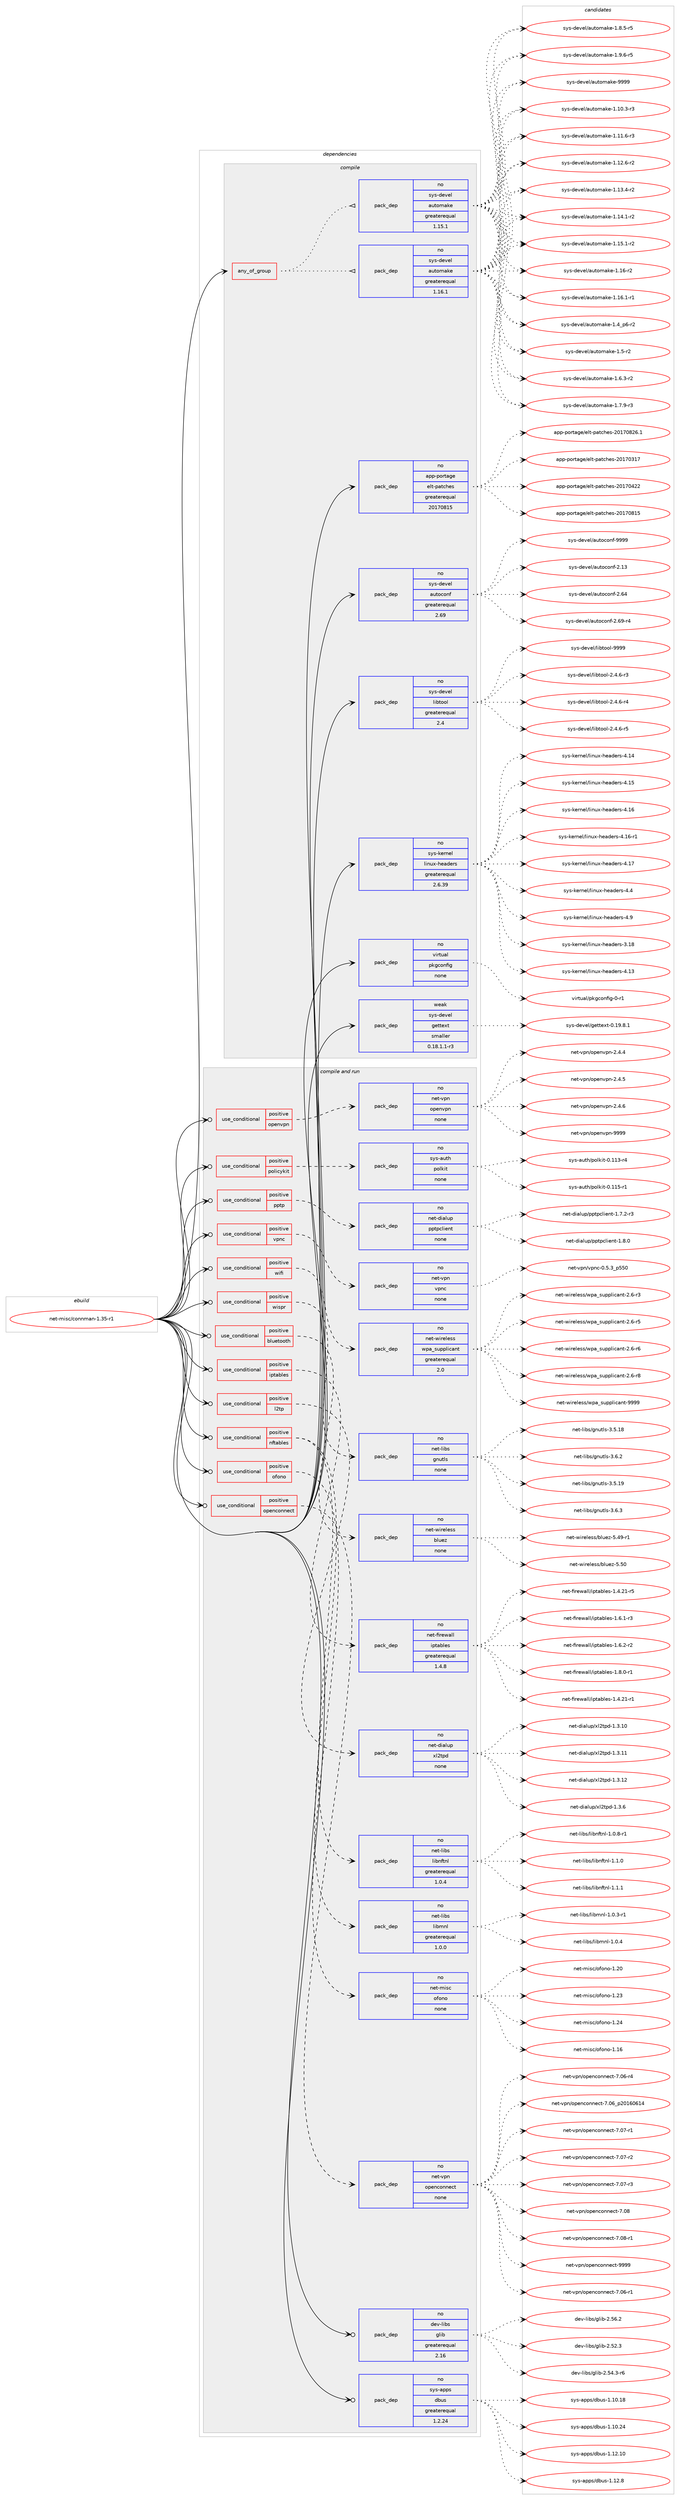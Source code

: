 digraph prolog {

# *************
# Graph options
# *************

newrank=true;
concentrate=true;
compound=true;
graph [rankdir=LR,fontname=Helvetica,fontsize=10,ranksep=1.5];#, ranksep=2.5, nodesep=0.2];
edge  [arrowhead=vee];
node  [fontname=Helvetica,fontsize=10];

# **********
# The ebuild
# **********

subgraph cluster_leftcol {
color=gray;
rank=same;
label=<<i>ebuild</i>>;
id [label="net-misc/connman-1.35-r1", color=red, width=4, href="../net-misc/connman-1.35-r1.svg"];
}

# ****************
# The dependencies
# ****************

subgraph cluster_midcol {
color=gray;
label=<<i>dependencies</i>>;
subgraph cluster_compile {
fillcolor="#eeeeee";
style=filled;
label=<<i>compile</i>>;
subgraph any219 {
dependency14164 [label=<<TABLE BORDER="0" CELLBORDER="1" CELLSPACING="0" CELLPADDING="4"><TR><TD CELLPADDING="10">any_of_group</TD></TR></TABLE>>, shape=none, color=red];subgraph pack9608 {
dependency14165 [label=<<TABLE BORDER="0" CELLBORDER="1" CELLSPACING="0" CELLPADDING="4" WIDTH="220"><TR><TD ROWSPAN="6" CELLPADDING="30">pack_dep</TD></TR><TR><TD WIDTH="110">no</TD></TR><TR><TD>sys-devel</TD></TR><TR><TD>automake</TD></TR><TR><TD>greaterequal</TD></TR><TR><TD>1.16.1</TD></TR></TABLE>>, shape=none, color=blue];
}
dependency14164:e -> dependency14165:w [weight=20,style="dotted",arrowhead="oinv"];
subgraph pack9609 {
dependency14166 [label=<<TABLE BORDER="0" CELLBORDER="1" CELLSPACING="0" CELLPADDING="4" WIDTH="220"><TR><TD ROWSPAN="6" CELLPADDING="30">pack_dep</TD></TR><TR><TD WIDTH="110">no</TD></TR><TR><TD>sys-devel</TD></TR><TR><TD>automake</TD></TR><TR><TD>greaterequal</TD></TR><TR><TD>1.15.1</TD></TR></TABLE>>, shape=none, color=blue];
}
dependency14164:e -> dependency14166:w [weight=20,style="dotted",arrowhead="oinv"];
}
id:e -> dependency14164:w [weight=20,style="solid",arrowhead="vee"];
subgraph pack9610 {
dependency14167 [label=<<TABLE BORDER="0" CELLBORDER="1" CELLSPACING="0" CELLPADDING="4" WIDTH="220"><TR><TD ROWSPAN="6" CELLPADDING="30">pack_dep</TD></TR><TR><TD WIDTH="110">no</TD></TR><TR><TD>app-portage</TD></TR><TR><TD>elt-patches</TD></TR><TR><TD>greaterequal</TD></TR><TR><TD>20170815</TD></TR></TABLE>>, shape=none, color=blue];
}
id:e -> dependency14167:w [weight=20,style="solid",arrowhead="vee"];
subgraph pack9611 {
dependency14168 [label=<<TABLE BORDER="0" CELLBORDER="1" CELLSPACING="0" CELLPADDING="4" WIDTH="220"><TR><TD ROWSPAN="6" CELLPADDING="30">pack_dep</TD></TR><TR><TD WIDTH="110">no</TD></TR><TR><TD>sys-devel</TD></TR><TR><TD>autoconf</TD></TR><TR><TD>greaterequal</TD></TR><TR><TD>2.69</TD></TR></TABLE>>, shape=none, color=blue];
}
id:e -> dependency14168:w [weight=20,style="solid",arrowhead="vee"];
subgraph pack9612 {
dependency14169 [label=<<TABLE BORDER="0" CELLBORDER="1" CELLSPACING="0" CELLPADDING="4" WIDTH="220"><TR><TD ROWSPAN="6" CELLPADDING="30">pack_dep</TD></TR><TR><TD WIDTH="110">no</TD></TR><TR><TD>sys-devel</TD></TR><TR><TD>libtool</TD></TR><TR><TD>greaterequal</TD></TR><TR><TD>2.4</TD></TR></TABLE>>, shape=none, color=blue];
}
id:e -> dependency14169:w [weight=20,style="solid",arrowhead="vee"];
subgraph pack9613 {
dependency14170 [label=<<TABLE BORDER="0" CELLBORDER="1" CELLSPACING="0" CELLPADDING="4" WIDTH="220"><TR><TD ROWSPAN="6" CELLPADDING="30">pack_dep</TD></TR><TR><TD WIDTH="110">no</TD></TR><TR><TD>sys-kernel</TD></TR><TR><TD>linux-headers</TD></TR><TR><TD>greaterequal</TD></TR><TR><TD>2.6.39</TD></TR></TABLE>>, shape=none, color=blue];
}
id:e -> dependency14170:w [weight=20,style="solid",arrowhead="vee"];
subgraph pack9614 {
dependency14171 [label=<<TABLE BORDER="0" CELLBORDER="1" CELLSPACING="0" CELLPADDING="4" WIDTH="220"><TR><TD ROWSPAN="6" CELLPADDING="30">pack_dep</TD></TR><TR><TD WIDTH="110">no</TD></TR><TR><TD>virtual</TD></TR><TR><TD>pkgconfig</TD></TR><TR><TD>none</TD></TR><TR><TD></TD></TR></TABLE>>, shape=none, color=blue];
}
id:e -> dependency14171:w [weight=20,style="solid",arrowhead="vee"];
subgraph pack9615 {
dependency14172 [label=<<TABLE BORDER="0" CELLBORDER="1" CELLSPACING="0" CELLPADDING="4" WIDTH="220"><TR><TD ROWSPAN="6" CELLPADDING="30">pack_dep</TD></TR><TR><TD WIDTH="110">weak</TD></TR><TR><TD>sys-devel</TD></TR><TR><TD>gettext</TD></TR><TR><TD>smaller</TD></TR><TR><TD>0.18.1.1-r3</TD></TR></TABLE>>, shape=none, color=blue];
}
id:e -> dependency14172:w [weight=20,style="solid",arrowhead="vee"];
}
subgraph cluster_compileandrun {
fillcolor="#eeeeee";
style=filled;
label=<<i>compile and run</i>>;
subgraph cond4324 {
dependency14173 [label=<<TABLE BORDER="0" CELLBORDER="1" CELLSPACING="0" CELLPADDING="4"><TR><TD ROWSPAN="3" CELLPADDING="10">use_conditional</TD></TR><TR><TD>positive</TD></TR><TR><TD>bluetooth</TD></TR></TABLE>>, shape=none, color=red];
subgraph pack9616 {
dependency14174 [label=<<TABLE BORDER="0" CELLBORDER="1" CELLSPACING="0" CELLPADDING="4" WIDTH="220"><TR><TD ROWSPAN="6" CELLPADDING="30">pack_dep</TD></TR><TR><TD WIDTH="110">no</TD></TR><TR><TD>net-wireless</TD></TR><TR><TD>bluez</TD></TR><TR><TD>none</TD></TR><TR><TD></TD></TR></TABLE>>, shape=none, color=blue];
}
dependency14173:e -> dependency14174:w [weight=20,style="dashed",arrowhead="vee"];
}
id:e -> dependency14173:w [weight=20,style="solid",arrowhead="odotvee"];
subgraph cond4325 {
dependency14175 [label=<<TABLE BORDER="0" CELLBORDER="1" CELLSPACING="0" CELLPADDING="4"><TR><TD ROWSPAN="3" CELLPADDING="10">use_conditional</TD></TR><TR><TD>positive</TD></TR><TR><TD>iptables</TD></TR></TABLE>>, shape=none, color=red];
subgraph pack9617 {
dependency14176 [label=<<TABLE BORDER="0" CELLBORDER="1" CELLSPACING="0" CELLPADDING="4" WIDTH="220"><TR><TD ROWSPAN="6" CELLPADDING="30">pack_dep</TD></TR><TR><TD WIDTH="110">no</TD></TR><TR><TD>net-firewall</TD></TR><TR><TD>iptables</TD></TR><TR><TD>greaterequal</TD></TR><TR><TD>1.4.8</TD></TR></TABLE>>, shape=none, color=blue];
}
dependency14175:e -> dependency14176:w [weight=20,style="dashed",arrowhead="vee"];
}
id:e -> dependency14175:w [weight=20,style="solid",arrowhead="odotvee"];
subgraph cond4326 {
dependency14177 [label=<<TABLE BORDER="0" CELLBORDER="1" CELLSPACING="0" CELLPADDING="4"><TR><TD ROWSPAN="3" CELLPADDING="10">use_conditional</TD></TR><TR><TD>positive</TD></TR><TR><TD>l2tp</TD></TR></TABLE>>, shape=none, color=red];
subgraph pack9618 {
dependency14178 [label=<<TABLE BORDER="0" CELLBORDER="1" CELLSPACING="0" CELLPADDING="4" WIDTH="220"><TR><TD ROWSPAN="6" CELLPADDING="30">pack_dep</TD></TR><TR><TD WIDTH="110">no</TD></TR><TR><TD>net-dialup</TD></TR><TR><TD>xl2tpd</TD></TR><TR><TD>none</TD></TR><TR><TD></TD></TR></TABLE>>, shape=none, color=blue];
}
dependency14177:e -> dependency14178:w [weight=20,style="dashed",arrowhead="vee"];
}
id:e -> dependency14177:w [weight=20,style="solid",arrowhead="odotvee"];
subgraph cond4327 {
dependency14179 [label=<<TABLE BORDER="0" CELLBORDER="1" CELLSPACING="0" CELLPADDING="4"><TR><TD ROWSPAN="3" CELLPADDING="10">use_conditional</TD></TR><TR><TD>positive</TD></TR><TR><TD>nftables</TD></TR></TABLE>>, shape=none, color=red];
subgraph pack9619 {
dependency14180 [label=<<TABLE BORDER="0" CELLBORDER="1" CELLSPACING="0" CELLPADDING="4" WIDTH="220"><TR><TD ROWSPAN="6" CELLPADDING="30">pack_dep</TD></TR><TR><TD WIDTH="110">no</TD></TR><TR><TD>net-libs</TD></TR><TR><TD>libnftnl</TD></TR><TR><TD>greaterequal</TD></TR><TR><TD>1.0.4</TD></TR></TABLE>>, shape=none, color=blue];
}
dependency14179:e -> dependency14180:w [weight=20,style="dashed",arrowhead="vee"];
subgraph pack9620 {
dependency14181 [label=<<TABLE BORDER="0" CELLBORDER="1" CELLSPACING="0" CELLPADDING="4" WIDTH="220"><TR><TD ROWSPAN="6" CELLPADDING="30">pack_dep</TD></TR><TR><TD WIDTH="110">no</TD></TR><TR><TD>net-libs</TD></TR><TR><TD>libmnl</TD></TR><TR><TD>greaterequal</TD></TR><TR><TD>1.0.0</TD></TR></TABLE>>, shape=none, color=blue];
}
dependency14179:e -> dependency14181:w [weight=20,style="dashed",arrowhead="vee"];
}
id:e -> dependency14179:w [weight=20,style="solid",arrowhead="odotvee"];
subgraph cond4328 {
dependency14182 [label=<<TABLE BORDER="0" CELLBORDER="1" CELLSPACING="0" CELLPADDING="4"><TR><TD ROWSPAN="3" CELLPADDING="10">use_conditional</TD></TR><TR><TD>positive</TD></TR><TR><TD>ofono</TD></TR></TABLE>>, shape=none, color=red];
subgraph pack9621 {
dependency14183 [label=<<TABLE BORDER="0" CELLBORDER="1" CELLSPACING="0" CELLPADDING="4" WIDTH="220"><TR><TD ROWSPAN="6" CELLPADDING="30">pack_dep</TD></TR><TR><TD WIDTH="110">no</TD></TR><TR><TD>net-misc</TD></TR><TR><TD>ofono</TD></TR><TR><TD>none</TD></TR><TR><TD></TD></TR></TABLE>>, shape=none, color=blue];
}
dependency14182:e -> dependency14183:w [weight=20,style="dashed",arrowhead="vee"];
}
id:e -> dependency14182:w [weight=20,style="solid",arrowhead="odotvee"];
subgraph cond4329 {
dependency14184 [label=<<TABLE BORDER="0" CELLBORDER="1" CELLSPACING="0" CELLPADDING="4"><TR><TD ROWSPAN="3" CELLPADDING="10">use_conditional</TD></TR><TR><TD>positive</TD></TR><TR><TD>openconnect</TD></TR></TABLE>>, shape=none, color=red];
subgraph pack9622 {
dependency14185 [label=<<TABLE BORDER="0" CELLBORDER="1" CELLSPACING="0" CELLPADDING="4" WIDTH="220"><TR><TD ROWSPAN="6" CELLPADDING="30">pack_dep</TD></TR><TR><TD WIDTH="110">no</TD></TR><TR><TD>net-vpn</TD></TR><TR><TD>openconnect</TD></TR><TR><TD>none</TD></TR><TR><TD></TD></TR></TABLE>>, shape=none, color=blue];
}
dependency14184:e -> dependency14185:w [weight=20,style="dashed",arrowhead="vee"];
}
id:e -> dependency14184:w [weight=20,style="solid",arrowhead="odotvee"];
subgraph cond4330 {
dependency14186 [label=<<TABLE BORDER="0" CELLBORDER="1" CELLSPACING="0" CELLPADDING="4"><TR><TD ROWSPAN="3" CELLPADDING="10">use_conditional</TD></TR><TR><TD>positive</TD></TR><TR><TD>openvpn</TD></TR></TABLE>>, shape=none, color=red];
subgraph pack9623 {
dependency14187 [label=<<TABLE BORDER="0" CELLBORDER="1" CELLSPACING="0" CELLPADDING="4" WIDTH="220"><TR><TD ROWSPAN="6" CELLPADDING="30">pack_dep</TD></TR><TR><TD WIDTH="110">no</TD></TR><TR><TD>net-vpn</TD></TR><TR><TD>openvpn</TD></TR><TR><TD>none</TD></TR><TR><TD></TD></TR></TABLE>>, shape=none, color=blue];
}
dependency14186:e -> dependency14187:w [weight=20,style="dashed",arrowhead="vee"];
}
id:e -> dependency14186:w [weight=20,style="solid",arrowhead="odotvee"];
subgraph cond4331 {
dependency14188 [label=<<TABLE BORDER="0" CELLBORDER="1" CELLSPACING="0" CELLPADDING="4"><TR><TD ROWSPAN="3" CELLPADDING="10">use_conditional</TD></TR><TR><TD>positive</TD></TR><TR><TD>policykit</TD></TR></TABLE>>, shape=none, color=red];
subgraph pack9624 {
dependency14189 [label=<<TABLE BORDER="0" CELLBORDER="1" CELLSPACING="0" CELLPADDING="4" WIDTH="220"><TR><TD ROWSPAN="6" CELLPADDING="30">pack_dep</TD></TR><TR><TD WIDTH="110">no</TD></TR><TR><TD>sys-auth</TD></TR><TR><TD>polkit</TD></TR><TR><TD>none</TD></TR><TR><TD></TD></TR></TABLE>>, shape=none, color=blue];
}
dependency14188:e -> dependency14189:w [weight=20,style="dashed",arrowhead="vee"];
}
id:e -> dependency14188:w [weight=20,style="solid",arrowhead="odotvee"];
subgraph cond4332 {
dependency14190 [label=<<TABLE BORDER="0" CELLBORDER="1" CELLSPACING="0" CELLPADDING="4"><TR><TD ROWSPAN="3" CELLPADDING="10">use_conditional</TD></TR><TR><TD>positive</TD></TR><TR><TD>pptp</TD></TR></TABLE>>, shape=none, color=red];
subgraph pack9625 {
dependency14191 [label=<<TABLE BORDER="0" CELLBORDER="1" CELLSPACING="0" CELLPADDING="4" WIDTH="220"><TR><TD ROWSPAN="6" CELLPADDING="30">pack_dep</TD></TR><TR><TD WIDTH="110">no</TD></TR><TR><TD>net-dialup</TD></TR><TR><TD>pptpclient</TD></TR><TR><TD>none</TD></TR><TR><TD></TD></TR></TABLE>>, shape=none, color=blue];
}
dependency14190:e -> dependency14191:w [weight=20,style="dashed",arrowhead="vee"];
}
id:e -> dependency14190:w [weight=20,style="solid",arrowhead="odotvee"];
subgraph cond4333 {
dependency14192 [label=<<TABLE BORDER="0" CELLBORDER="1" CELLSPACING="0" CELLPADDING="4"><TR><TD ROWSPAN="3" CELLPADDING="10">use_conditional</TD></TR><TR><TD>positive</TD></TR><TR><TD>vpnc</TD></TR></TABLE>>, shape=none, color=red];
subgraph pack9626 {
dependency14193 [label=<<TABLE BORDER="0" CELLBORDER="1" CELLSPACING="0" CELLPADDING="4" WIDTH="220"><TR><TD ROWSPAN="6" CELLPADDING="30">pack_dep</TD></TR><TR><TD WIDTH="110">no</TD></TR><TR><TD>net-vpn</TD></TR><TR><TD>vpnc</TD></TR><TR><TD>none</TD></TR><TR><TD></TD></TR></TABLE>>, shape=none, color=blue];
}
dependency14192:e -> dependency14193:w [weight=20,style="dashed",arrowhead="vee"];
}
id:e -> dependency14192:w [weight=20,style="solid",arrowhead="odotvee"];
subgraph cond4334 {
dependency14194 [label=<<TABLE BORDER="0" CELLBORDER="1" CELLSPACING="0" CELLPADDING="4"><TR><TD ROWSPAN="3" CELLPADDING="10">use_conditional</TD></TR><TR><TD>positive</TD></TR><TR><TD>wifi</TD></TR></TABLE>>, shape=none, color=red];
subgraph pack9627 {
dependency14195 [label=<<TABLE BORDER="0" CELLBORDER="1" CELLSPACING="0" CELLPADDING="4" WIDTH="220"><TR><TD ROWSPAN="6" CELLPADDING="30">pack_dep</TD></TR><TR><TD WIDTH="110">no</TD></TR><TR><TD>net-wireless</TD></TR><TR><TD>wpa_supplicant</TD></TR><TR><TD>greaterequal</TD></TR><TR><TD>2.0</TD></TR></TABLE>>, shape=none, color=blue];
}
dependency14194:e -> dependency14195:w [weight=20,style="dashed",arrowhead="vee"];
}
id:e -> dependency14194:w [weight=20,style="solid",arrowhead="odotvee"];
subgraph cond4335 {
dependency14196 [label=<<TABLE BORDER="0" CELLBORDER="1" CELLSPACING="0" CELLPADDING="4"><TR><TD ROWSPAN="3" CELLPADDING="10">use_conditional</TD></TR><TR><TD>positive</TD></TR><TR><TD>wispr</TD></TR></TABLE>>, shape=none, color=red];
subgraph pack9628 {
dependency14197 [label=<<TABLE BORDER="0" CELLBORDER="1" CELLSPACING="0" CELLPADDING="4" WIDTH="220"><TR><TD ROWSPAN="6" CELLPADDING="30">pack_dep</TD></TR><TR><TD WIDTH="110">no</TD></TR><TR><TD>net-libs</TD></TR><TR><TD>gnutls</TD></TR><TR><TD>none</TD></TR><TR><TD></TD></TR></TABLE>>, shape=none, color=blue];
}
dependency14196:e -> dependency14197:w [weight=20,style="dashed",arrowhead="vee"];
}
id:e -> dependency14196:w [weight=20,style="solid",arrowhead="odotvee"];
subgraph pack9629 {
dependency14198 [label=<<TABLE BORDER="0" CELLBORDER="1" CELLSPACING="0" CELLPADDING="4" WIDTH="220"><TR><TD ROWSPAN="6" CELLPADDING="30">pack_dep</TD></TR><TR><TD WIDTH="110">no</TD></TR><TR><TD>dev-libs</TD></TR><TR><TD>glib</TD></TR><TR><TD>greaterequal</TD></TR><TR><TD>2.16</TD></TR></TABLE>>, shape=none, color=blue];
}
id:e -> dependency14198:w [weight=20,style="solid",arrowhead="odotvee"];
subgraph pack9630 {
dependency14199 [label=<<TABLE BORDER="0" CELLBORDER="1" CELLSPACING="0" CELLPADDING="4" WIDTH="220"><TR><TD ROWSPAN="6" CELLPADDING="30">pack_dep</TD></TR><TR><TD WIDTH="110">no</TD></TR><TR><TD>sys-apps</TD></TR><TR><TD>dbus</TD></TR><TR><TD>greaterequal</TD></TR><TR><TD>1.2.24</TD></TR></TABLE>>, shape=none, color=blue];
}
id:e -> dependency14199:w [weight=20,style="solid",arrowhead="odotvee"];
}
subgraph cluster_run {
fillcolor="#eeeeee";
style=filled;
label=<<i>run</i>>;
}
}

# **************
# The candidates
# **************

subgraph cluster_choices {
rank=same;
color=gray;
label=<<i>candidates</i>>;

subgraph choice9608 {
color=black;
nodesep=1;
choice11512111545100101118101108479711711611110997107101454946494846514511451 [label="sys-devel/automake-1.10.3-r3", color=red, width=4,href="../sys-devel/automake-1.10.3-r3.svg"];
choice11512111545100101118101108479711711611110997107101454946494946544511451 [label="sys-devel/automake-1.11.6-r3", color=red, width=4,href="../sys-devel/automake-1.11.6-r3.svg"];
choice11512111545100101118101108479711711611110997107101454946495046544511450 [label="sys-devel/automake-1.12.6-r2", color=red, width=4,href="../sys-devel/automake-1.12.6-r2.svg"];
choice11512111545100101118101108479711711611110997107101454946495146524511450 [label="sys-devel/automake-1.13.4-r2", color=red, width=4,href="../sys-devel/automake-1.13.4-r2.svg"];
choice11512111545100101118101108479711711611110997107101454946495246494511450 [label="sys-devel/automake-1.14.1-r2", color=red, width=4,href="../sys-devel/automake-1.14.1-r2.svg"];
choice11512111545100101118101108479711711611110997107101454946495346494511450 [label="sys-devel/automake-1.15.1-r2", color=red, width=4,href="../sys-devel/automake-1.15.1-r2.svg"];
choice1151211154510010111810110847971171161111099710710145494649544511450 [label="sys-devel/automake-1.16-r2", color=red, width=4,href="../sys-devel/automake-1.16-r2.svg"];
choice11512111545100101118101108479711711611110997107101454946495446494511449 [label="sys-devel/automake-1.16.1-r1", color=red, width=4,href="../sys-devel/automake-1.16.1-r1.svg"];
choice115121115451001011181011084797117116111109971071014549465295112544511450 [label="sys-devel/automake-1.4_p6-r2", color=red, width=4,href="../sys-devel/automake-1.4_p6-r2.svg"];
choice11512111545100101118101108479711711611110997107101454946534511450 [label="sys-devel/automake-1.5-r2", color=red, width=4,href="../sys-devel/automake-1.5-r2.svg"];
choice115121115451001011181011084797117116111109971071014549465446514511450 [label="sys-devel/automake-1.6.3-r2", color=red, width=4,href="../sys-devel/automake-1.6.3-r2.svg"];
choice115121115451001011181011084797117116111109971071014549465546574511451 [label="sys-devel/automake-1.7.9-r3", color=red, width=4,href="../sys-devel/automake-1.7.9-r3.svg"];
choice115121115451001011181011084797117116111109971071014549465646534511453 [label="sys-devel/automake-1.8.5-r5", color=red, width=4,href="../sys-devel/automake-1.8.5-r5.svg"];
choice115121115451001011181011084797117116111109971071014549465746544511453 [label="sys-devel/automake-1.9.6-r5", color=red, width=4,href="../sys-devel/automake-1.9.6-r5.svg"];
choice115121115451001011181011084797117116111109971071014557575757 [label="sys-devel/automake-9999", color=red, width=4,href="../sys-devel/automake-9999.svg"];
dependency14165:e -> choice11512111545100101118101108479711711611110997107101454946494846514511451:w [style=dotted,weight="100"];
dependency14165:e -> choice11512111545100101118101108479711711611110997107101454946494946544511451:w [style=dotted,weight="100"];
dependency14165:e -> choice11512111545100101118101108479711711611110997107101454946495046544511450:w [style=dotted,weight="100"];
dependency14165:e -> choice11512111545100101118101108479711711611110997107101454946495146524511450:w [style=dotted,weight="100"];
dependency14165:e -> choice11512111545100101118101108479711711611110997107101454946495246494511450:w [style=dotted,weight="100"];
dependency14165:e -> choice11512111545100101118101108479711711611110997107101454946495346494511450:w [style=dotted,weight="100"];
dependency14165:e -> choice1151211154510010111810110847971171161111099710710145494649544511450:w [style=dotted,weight="100"];
dependency14165:e -> choice11512111545100101118101108479711711611110997107101454946495446494511449:w [style=dotted,weight="100"];
dependency14165:e -> choice115121115451001011181011084797117116111109971071014549465295112544511450:w [style=dotted,weight="100"];
dependency14165:e -> choice11512111545100101118101108479711711611110997107101454946534511450:w [style=dotted,weight="100"];
dependency14165:e -> choice115121115451001011181011084797117116111109971071014549465446514511450:w [style=dotted,weight="100"];
dependency14165:e -> choice115121115451001011181011084797117116111109971071014549465546574511451:w [style=dotted,weight="100"];
dependency14165:e -> choice115121115451001011181011084797117116111109971071014549465646534511453:w [style=dotted,weight="100"];
dependency14165:e -> choice115121115451001011181011084797117116111109971071014549465746544511453:w [style=dotted,weight="100"];
dependency14165:e -> choice115121115451001011181011084797117116111109971071014557575757:w [style=dotted,weight="100"];
}
subgraph choice9609 {
color=black;
nodesep=1;
choice11512111545100101118101108479711711611110997107101454946494846514511451 [label="sys-devel/automake-1.10.3-r3", color=red, width=4,href="../sys-devel/automake-1.10.3-r3.svg"];
choice11512111545100101118101108479711711611110997107101454946494946544511451 [label="sys-devel/automake-1.11.6-r3", color=red, width=4,href="../sys-devel/automake-1.11.6-r3.svg"];
choice11512111545100101118101108479711711611110997107101454946495046544511450 [label="sys-devel/automake-1.12.6-r2", color=red, width=4,href="../sys-devel/automake-1.12.6-r2.svg"];
choice11512111545100101118101108479711711611110997107101454946495146524511450 [label="sys-devel/automake-1.13.4-r2", color=red, width=4,href="../sys-devel/automake-1.13.4-r2.svg"];
choice11512111545100101118101108479711711611110997107101454946495246494511450 [label="sys-devel/automake-1.14.1-r2", color=red, width=4,href="../sys-devel/automake-1.14.1-r2.svg"];
choice11512111545100101118101108479711711611110997107101454946495346494511450 [label="sys-devel/automake-1.15.1-r2", color=red, width=4,href="../sys-devel/automake-1.15.1-r2.svg"];
choice1151211154510010111810110847971171161111099710710145494649544511450 [label="sys-devel/automake-1.16-r2", color=red, width=4,href="../sys-devel/automake-1.16-r2.svg"];
choice11512111545100101118101108479711711611110997107101454946495446494511449 [label="sys-devel/automake-1.16.1-r1", color=red, width=4,href="../sys-devel/automake-1.16.1-r1.svg"];
choice115121115451001011181011084797117116111109971071014549465295112544511450 [label="sys-devel/automake-1.4_p6-r2", color=red, width=4,href="../sys-devel/automake-1.4_p6-r2.svg"];
choice11512111545100101118101108479711711611110997107101454946534511450 [label="sys-devel/automake-1.5-r2", color=red, width=4,href="../sys-devel/automake-1.5-r2.svg"];
choice115121115451001011181011084797117116111109971071014549465446514511450 [label="sys-devel/automake-1.6.3-r2", color=red, width=4,href="../sys-devel/automake-1.6.3-r2.svg"];
choice115121115451001011181011084797117116111109971071014549465546574511451 [label="sys-devel/automake-1.7.9-r3", color=red, width=4,href="../sys-devel/automake-1.7.9-r3.svg"];
choice115121115451001011181011084797117116111109971071014549465646534511453 [label="sys-devel/automake-1.8.5-r5", color=red, width=4,href="../sys-devel/automake-1.8.5-r5.svg"];
choice115121115451001011181011084797117116111109971071014549465746544511453 [label="sys-devel/automake-1.9.6-r5", color=red, width=4,href="../sys-devel/automake-1.9.6-r5.svg"];
choice115121115451001011181011084797117116111109971071014557575757 [label="sys-devel/automake-9999", color=red, width=4,href="../sys-devel/automake-9999.svg"];
dependency14166:e -> choice11512111545100101118101108479711711611110997107101454946494846514511451:w [style=dotted,weight="100"];
dependency14166:e -> choice11512111545100101118101108479711711611110997107101454946494946544511451:w [style=dotted,weight="100"];
dependency14166:e -> choice11512111545100101118101108479711711611110997107101454946495046544511450:w [style=dotted,weight="100"];
dependency14166:e -> choice11512111545100101118101108479711711611110997107101454946495146524511450:w [style=dotted,weight="100"];
dependency14166:e -> choice11512111545100101118101108479711711611110997107101454946495246494511450:w [style=dotted,weight="100"];
dependency14166:e -> choice11512111545100101118101108479711711611110997107101454946495346494511450:w [style=dotted,weight="100"];
dependency14166:e -> choice1151211154510010111810110847971171161111099710710145494649544511450:w [style=dotted,weight="100"];
dependency14166:e -> choice11512111545100101118101108479711711611110997107101454946495446494511449:w [style=dotted,weight="100"];
dependency14166:e -> choice115121115451001011181011084797117116111109971071014549465295112544511450:w [style=dotted,weight="100"];
dependency14166:e -> choice11512111545100101118101108479711711611110997107101454946534511450:w [style=dotted,weight="100"];
dependency14166:e -> choice115121115451001011181011084797117116111109971071014549465446514511450:w [style=dotted,weight="100"];
dependency14166:e -> choice115121115451001011181011084797117116111109971071014549465546574511451:w [style=dotted,weight="100"];
dependency14166:e -> choice115121115451001011181011084797117116111109971071014549465646534511453:w [style=dotted,weight="100"];
dependency14166:e -> choice115121115451001011181011084797117116111109971071014549465746544511453:w [style=dotted,weight="100"];
dependency14166:e -> choice115121115451001011181011084797117116111109971071014557575757:w [style=dotted,weight="100"];
}
subgraph choice9610 {
color=black;
nodesep=1;
choice97112112451121111141169710310147101108116451129711699104101115455048495548514955 [label="app-portage/elt-patches-20170317", color=red, width=4,href="../app-portage/elt-patches-20170317.svg"];
choice97112112451121111141169710310147101108116451129711699104101115455048495548525050 [label="app-portage/elt-patches-20170422", color=red, width=4,href="../app-portage/elt-patches-20170422.svg"];
choice97112112451121111141169710310147101108116451129711699104101115455048495548564953 [label="app-portage/elt-patches-20170815", color=red, width=4,href="../app-portage/elt-patches-20170815.svg"];
choice971121124511211111411697103101471011081164511297116991041011154550484955485650544649 [label="app-portage/elt-patches-20170826.1", color=red, width=4,href="../app-portage/elt-patches-20170826.1.svg"];
dependency14167:e -> choice97112112451121111141169710310147101108116451129711699104101115455048495548514955:w [style=dotted,weight="100"];
dependency14167:e -> choice97112112451121111141169710310147101108116451129711699104101115455048495548525050:w [style=dotted,weight="100"];
dependency14167:e -> choice97112112451121111141169710310147101108116451129711699104101115455048495548564953:w [style=dotted,weight="100"];
dependency14167:e -> choice971121124511211111411697103101471011081164511297116991041011154550484955485650544649:w [style=dotted,weight="100"];
}
subgraph choice9611 {
color=black;
nodesep=1;
choice115121115451001011181011084797117116111991111101024550464951 [label="sys-devel/autoconf-2.13", color=red, width=4,href="../sys-devel/autoconf-2.13.svg"];
choice115121115451001011181011084797117116111991111101024550465452 [label="sys-devel/autoconf-2.64", color=red, width=4,href="../sys-devel/autoconf-2.64.svg"];
choice1151211154510010111810110847971171161119911111010245504654574511452 [label="sys-devel/autoconf-2.69-r4", color=red, width=4,href="../sys-devel/autoconf-2.69-r4.svg"];
choice115121115451001011181011084797117116111991111101024557575757 [label="sys-devel/autoconf-9999", color=red, width=4,href="../sys-devel/autoconf-9999.svg"];
dependency14168:e -> choice115121115451001011181011084797117116111991111101024550464951:w [style=dotted,weight="100"];
dependency14168:e -> choice115121115451001011181011084797117116111991111101024550465452:w [style=dotted,weight="100"];
dependency14168:e -> choice1151211154510010111810110847971171161119911111010245504654574511452:w [style=dotted,weight="100"];
dependency14168:e -> choice115121115451001011181011084797117116111991111101024557575757:w [style=dotted,weight="100"];
}
subgraph choice9612 {
color=black;
nodesep=1;
choice1151211154510010111810110847108105981161111111084550465246544511451 [label="sys-devel/libtool-2.4.6-r3", color=red, width=4,href="../sys-devel/libtool-2.4.6-r3.svg"];
choice1151211154510010111810110847108105981161111111084550465246544511452 [label="sys-devel/libtool-2.4.6-r4", color=red, width=4,href="../sys-devel/libtool-2.4.6-r4.svg"];
choice1151211154510010111810110847108105981161111111084550465246544511453 [label="sys-devel/libtool-2.4.6-r5", color=red, width=4,href="../sys-devel/libtool-2.4.6-r5.svg"];
choice1151211154510010111810110847108105981161111111084557575757 [label="sys-devel/libtool-9999", color=red, width=4,href="../sys-devel/libtool-9999.svg"];
dependency14169:e -> choice1151211154510010111810110847108105981161111111084550465246544511451:w [style=dotted,weight="100"];
dependency14169:e -> choice1151211154510010111810110847108105981161111111084550465246544511452:w [style=dotted,weight="100"];
dependency14169:e -> choice1151211154510010111810110847108105981161111111084550465246544511453:w [style=dotted,weight="100"];
dependency14169:e -> choice1151211154510010111810110847108105981161111111084557575757:w [style=dotted,weight="100"];
}
subgraph choice9613 {
color=black;
nodesep=1;
choice115121115451071011141101011084710810511011712045104101971001011141154551464956 [label="sys-kernel/linux-headers-3.18", color=red, width=4,href="../sys-kernel/linux-headers-3.18.svg"];
choice115121115451071011141101011084710810511011712045104101971001011141154552464951 [label="sys-kernel/linux-headers-4.13", color=red, width=4,href="../sys-kernel/linux-headers-4.13.svg"];
choice115121115451071011141101011084710810511011712045104101971001011141154552464952 [label="sys-kernel/linux-headers-4.14", color=red, width=4,href="../sys-kernel/linux-headers-4.14.svg"];
choice115121115451071011141101011084710810511011712045104101971001011141154552464953 [label="sys-kernel/linux-headers-4.15", color=red, width=4,href="../sys-kernel/linux-headers-4.15.svg"];
choice115121115451071011141101011084710810511011712045104101971001011141154552464954 [label="sys-kernel/linux-headers-4.16", color=red, width=4,href="../sys-kernel/linux-headers-4.16.svg"];
choice1151211154510710111411010110847108105110117120451041019710010111411545524649544511449 [label="sys-kernel/linux-headers-4.16-r1", color=red, width=4,href="../sys-kernel/linux-headers-4.16-r1.svg"];
choice115121115451071011141101011084710810511011712045104101971001011141154552464955 [label="sys-kernel/linux-headers-4.17", color=red, width=4,href="../sys-kernel/linux-headers-4.17.svg"];
choice1151211154510710111411010110847108105110117120451041019710010111411545524652 [label="sys-kernel/linux-headers-4.4", color=red, width=4,href="../sys-kernel/linux-headers-4.4.svg"];
choice1151211154510710111411010110847108105110117120451041019710010111411545524657 [label="sys-kernel/linux-headers-4.9", color=red, width=4,href="../sys-kernel/linux-headers-4.9.svg"];
dependency14170:e -> choice115121115451071011141101011084710810511011712045104101971001011141154551464956:w [style=dotted,weight="100"];
dependency14170:e -> choice115121115451071011141101011084710810511011712045104101971001011141154552464951:w [style=dotted,weight="100"];
dependency14170:e -> choice115121115451071011141101011084710810511011712045104101971001011141154552464952:w [style=dotted,weight="100"];
dependency14170:e -> choice115121115451071011141101011084710810511011712045104101971001011141154552464953:w [style=dotted,weight="100"];
dependency14170:e -> choice115121115451071011141101011084710810511011712045104101971001011141154552464954:w [style=dotted,weight="100"];
dependency14170:e -> choice1151211154510710111411010110847108105110117120451041019710010111411545524649544511449:w [style=dotted,weight="100"];
dependency14170:e -> choice115121115451071011141101011084710810511011712045104101971001011141154552464955:w [style=dotted,weight="100"];
dependency14170:e -> choice1151211154510710111411010110847108105110117120451041019710010111411545524652:w [style=dotted,weight="100"];
dependency14170:e -> choice1151211154510710111411010110847108105110117120451041019710010111411545524657:w [style=dotted,weight="100"];
}
subgraph choice9614 {
color=black;
nodesep=1;
choice11810511411611797108471121071039911111010210510345484511449 [label="virtual/pkgconfig-0-r1", color=red, width=4,href="../virtual/pkgconfig-0-r1.svg"];
dependency14171:e -> choice11810511411611797108471121071039911111010210510345484511449:w [style=dotted,weight="100"];
}
subgraph choice9615 {
color=black;
nodesep=1;
choice1151211154510010111810110847103101116116101120116454846495746564649 [label="sys-devel/gettext-0.19.8.1", color=red, width=4,href="../sys-devel/gettext-0.19.8.1.svg"];
dependency14172:e -> choice1151211154510010111810110847103101116116101120116454846495746564649:w [style=dotted,weight="100"];
}
subgraph choice9616 {
color=black;
nodesep=1;
choice11010111645119105114101108101115115479810811710112245534652574511449 [label="net-wireless/bluez-5.49-r1", color=red, width=4,href="../net-wireless/bluez-5.49-r1.svg"];
choice1101011164511910511410110810111511547981081171011224553465348 [label="net-wireless/bluez-5.50", color=red, width=4,href="../net-wireless/bluez-5.50.svg"];
dependency14174:e -> choice11010111645119105114101108101115115479810811710112245534652574511449:w [style=dotted,weight="100"];
dependency14174:e -> choice1101011164511910511410110810111511547981081171011224553465348:w [style=dotted,weight="100"];
}
subgraph choice9617 {
color=black;
nodesep=1;
choice1101011164510210511410111997108108471051121169798108101115454946524650494511449 [label="net-firewall/iptables-1.4.21-r1", color=red, width=4,href="../net-firewall/iptables-1.4.21-r1.svg"];
choice1101011164510210511410111997108108471051121169798108101115454946524650494511453 [label="net-firewall/iptables-1.4.21-r5", color=red, width=4,href="../net-firewall/iptables-1.4.21-r5.svg"];
choice11010111645102105114101119971081084710511211697981081011154549465446494511451 [label="net-firewall/iptables-1.6.1-r3", color=red, width=4,href="../net-firewall/iptables-1.6.1-r3.svg"];
choice11010111645102105114101119971081084710511211697981081011154549465446504511450 [label="net-firewall/iptables-1.6.2-r2", color=red, width=4,href="../net-firewall/iptables-1.6.2-r2.svg"];
choice11010111645102105114101119971081084710511211697981081011154549465646484511449 [label="net-firewall/iptables-1.8.0-r1", color=red, width=4,href="../net-firewall/iptables-1.8.0-r1.svg"];
dependency14176:e -> choice1101011164510210511410111997108108471051121169798108101115454946524650494511449:w [style=dotted,weight="100"];
dependency14176:e -> choice1101011164510210511410111997108108471051121169798108101115454946524650494511453:w [style=dotted,weight="100"];
dependency14176:e -> choice11010111645102105114101119971081084710511211697981081011154549465446494511451:w [style=dotted,weight="100"];
dependency14176:e -> choice11010111645102105114101119971081084710511211697981081011154549465446504511450:w [style=dotted,weight="100"];
dependency14176:e -> choice11010111645102105114101119971081084710511211697981081011154549465646484511449:w [style=dotted,weight="100"];
}
subgraph choice9618 {
color=black;
nodesep=1;
choice1101011164510010597108117112471201085011611210045494651464948 [label="net-dialup/xl2tpd-1.3.10", color=red, width=4,href="../net-dialup/xl2tpd-1.3.10.svg"];
choice1101011164510010597108117112471201085011611210045494651464949 [label="net-dialup/xl2tpd-1.3.11", color=red, width=4,href="../net-dialup/xl2tpd-1.3.11.svg"];
choice1101011164510010597108117112471201085011611210045494651464950 [label="net-dialup/xl2tpd-1.3.12", color=red, width=4,href="../net-dialup/xl2tpd-1.3.12.svg"];
choice11010111645100105971081171124712010850116112100454946514654 [label="net-dialup/xl2tpd-1.3.6", color=red, width=4,href="../net-dialup/xl2tpd-1.3.6.svg"];
dependency14178:e -> choice1101011164510010597108117112471201085011611210045494651464948:w [style=dotted,weight="100"];
dependency14178:e -> choice1101011164510010597108117112471201085011611210045494651464949:w [style=dotted,weight="100"];
dependency14178:e -> choice1101011164510010597108117112471201085011611210045494651464950:w [style=dotted,weight="100"];
dependency14178:e -> choice11010111645100105971081171124712010850116112100454946514654:w [style=dotted,weight="100"];
}
subgraph choice9619 {
color=black;
nodesep=1;
choice110101116451081059811547108105981101021161101084549464846564511449 [label="net-libs/libnftnl-1.0.8-r1", color=red, width=4,href="../net-libs/libnftnl-1.0.8-r1.svg"];
choice11010111645108105981154710810598110102116110108454946494648 [label="net-libs/libnftnl-1.1.0", color=red, width=4,href="../net-libs/libnftnl-1.1.0.svg"];
choice11010111645108105981154710810598110102116110108454946494649 [label="net-libs/libnftnl-1.1.1", color=red, width=4,href="../net-libs/libnftnl-1.1.1.svg"];
dependency14180:e -> choice110101116451081059811547108105981101021161101084549464846564511449:w [style=dotted,weight="100"];
dependency14180:e -> choice11010111645108105981154710810598110102116110108454946494648:w [style=dotted,weight="100"];
dependency14180:e -> choice11010111645108105981154710810598110102116110108454946494649:w [style=dotted,weight="100"];
}
subgraph choice9620 {
color=black;
nodesep=1;
choice110101116451081059811547108105981091101084549464846514511449 [label="net-libs/libmnl-1.0.3-r1", color=red, width=4,href="../net-libs/libmnl-1.0.3-r1.svg"];
choice11010111645108105981154710810598109110108454946484652 [label="net-libs/libmnl-1.0.4", color=red, width=4,href="../net-libs/libmnl-1.0.4.svg"];
dependency14181:e -> choice110101116451081059811547108105981091101084549464846514511449:w [style=dotted,weight="100"];
dependency14181:e -> choice11010111645108105981154710810598109110108454946484652:w [style=dotted,weight="100"];
}
subgraph choice9621 {
color=black;
nodesep=1;
choice1101011164510910511599471111021111101114549464954 [label="net-misc/ofono-1.16", color=red, width=4,href="../net-misc/ofono-1.16.svg"];
choice1101011164510910511599471111021111101114549465048 [label="net-misc/ofono-1.20", color=red, width=4,href="../net-misc/ofono-1.20.svg"];
choice1101011164510910511599471111021111101114549465051 [label="net-misc/ofono-1.23", color=red, width=4,href="../net-misc/ofono-1.23.svg"];
choice1101011164510910511599471111021111101114549465052 [label="net-misc/ofono-1.24", color=red, width=4,href="../net-misc/ofono-1.24.svg"];
dependency14183:e -> choice1101011164510910511599471111021111101114549464954:w [style=dotted,weight="100"];
dependency14183:e -> choice1101011164510910511599471111021111101114549465048:w [style=dotted,weight="100"];
dependency14183:e -> choice1101011164510910511599471111021111101114549465051:w [style=dotted,weight="100"];
dependency14183:e -> choice1101011164510910511599471111021111101114549465052:w [style=dotted,weight="100"];
}
subgraph choice9622 {
color=black;
nodesep=1;
choice1101011164511811211047111112101110991111101101019911645554648544511449 [label="net-vpn/openconnect-7.06-r1", color=red, width=4,href="../net-vpn/openconnect-7.06-r1.svg"];
choice1101011164511811211047111112101110991111101101019911645554648544511452 [label="net-vpn/openconnect-7.06-r4", color=red, width=4,href="../net-vpn/openconnect-7.06-r4.svg"];
choice110101116451181121104711111210111099111110110101991164555464854951125048495448544952 [label="net-vpn/openconnect-7.06_p20160614", color=red, width=4,href="../net-vpn/openconnect-7.06_p20160614.svg"];
choice1101011164511811211047111112101110991111101101019911645554648554511449 [label="net-vpn/openconnect-7.07-r1", color=red, width=4,href="../net-vpn/openconnect-7.07-r1.svg"];
choice1101011164511811211047111112101110991111101101019911645554648554511450 [label="net-vpn/openconnect-7.07-r2", color=red, width=4,href="../net-vpn/openconnect-7.07-r2.svg"];
choice1101011164511811211047111112101110991111101101019911645554648554511451 [label="net-vpn/openconnect-7.07-r3", color=red, width=4,href="../net-vpn/openconnect-7.07-r3.svg"];
choice110101116451181121104711111210111099111110110101991164555464856 [label="net-vpn/openconnect-7.08", color=red, width=4,href="../net-vpn/openconnect-7.08.svg"];
choice1101011164511811211047111112101110991111101101019911645554648564511449 [label="net-vpn/openconnect-7.08-r1", color=red, width=4,href="../net-vpn/openconnect-7.08-r1.svg"];
choice110101116451181121104711111210111099111110110101991164557575757 [label="net-vpn/openconnect-9999", color=red, width=4,href="../net-vpn/openconnect-9999.svg"];
dependency14185:e -> choice1101011164511811211047111112101110991111101101019911645554648544511449:w [style=dotted,weight="100"];
dependency14185:e -> choice1101011164511811211047111112101110991111101101019911645554648544511452:w [style=dotted,weight="100"];
dependency14185:e -> choice110101116451181121104711111210111099111110110101991164555464854951125048495448544952:w [style=dotted,weight="100"];
dependency14185:e -> choice1101011164511811211047111112101110991111101101019911645554648554511449:w [style=dotted,weight="100"];
dependency14185:e -> choice1101011164511811211047111112101110991111101101019911645554648554511450:w [style=dotted,weight="100"];
dependency14185:e -> choice1101011164511811211047111112101110991111101101019911645554648554511451:w [style=dotted,weight="100"];
dependency14185:e -> choice110101116451181121104711111210111099111110110101991164555464856:w [style=dotted,weight="100"];
dependency14185:e -> choice1101011164511811211047111112101110991111101101019911645554648564511449:w [style=dotted,weight="100"];
dependency14185:e -> choice110101116451181121104711111210111099111110110101991164557575757:w [style=dotted,weight="100"];
}
subgraph choice9623 {
color=black;
nodesep=1;
choice1101011164511811211047111112101110118112110455046524652 [label="net-vpn/openvpn-2.4.4", color=red, width=4,href="../net-vpn/openvpn-2.4.4.svg"];
choice1101011164511811211047111112101110118112110455046524653 [label="net-vpn/openvpn-2.4.5", color=red, width=4,href="../net-vpn/openvpn-2.4.5.svg"];
choice1101011164511811211047111112101110118112110455046524654 [label="net-vpn/openvpn-2.4.6", color=red, width=4,href="../net-vpn/openvpn-2.4.6.svg"];
choice11010111645118112110471111121011101181121104557575757 [label="net-vpn/openvpn-9999", color=red, width=4,href="../net-vpn/openvpn-9999.svg"];
dependency14187:e -> choice1101011164511811211047111112101110118112110455046524652:w [style=dotted,weight="100"];
dependency14187:e -> choice1101011164511811211047111112101110118112110455046524653:w [style=dotted,weight="100"];
dependency14187:e -> choice1101011164511811211047111112101110118112110455046524654:w [style=dotted,weight="100"];
dependency14187:e -> choice11010111645118112110471111121011101181121104557575757:w [style=dotted,weight="100"];
}
subgraph choice9624 {
color=black;
nodesep=1;
choice1151211154597117116104471121111081071051164548464949514511452 [label="sys-auth/polkit-0.113-r4", color=red, width=4,href="../sys-auth/polkit-0.113-r4.svg"];
choice1151211154597117116104471121111081071051164548464949534511449 [label="sys-auth/polkit-0.115-r1", color=red, width=4,href="../sys-auth/polkit-0.115-r1.svg"];
dependency14189:e -> choice1151211154597117116104471121111081071051164548464949514511452:w [style=dotted,weight="100"];
dependency14189:e -> choice1151211154597117116104471121111081071051164548464949534511449:w [style=dotted,weight="100"];
}
subgraph choice9625 {
color=black;
nodesep=1;
choice110101116451001059710811711247112112116112991081051011101164549465546504511451 [label="net-dialup/pptpclient-1.7.2-r3", color=red, width=4,href="../net-dialup/pptpclient-1.7.2-r3.svg"];
choice11010111645100105971081171124711211211611299108105101110116454946564648 [label="net-dialup/pptpclient-1.8.0", color=red, width=4,href="../net-dialup/pptpclient-1.8.0.svg"];
dependency14191:e -> choice110101116451001059710811711247112112116112991081051011101164549465546504511451:w [style=dotted,weight="100"];
dependency14191:e -> choice11010111645100105971081171124711211211611299108105101110116454946564648:w [style=dotted,weight="100"];
}
subgraph choice9626 {
color=black;
nodesep=1;
choice11010111645118112110471181121109945484653465195112535348 [label="net-vpn/vpnc-0.5.3_p550", color=red, width=4,href="../net-vpn/vpnc-0.5.3_p550.svg"];
dependency14193:e -> choice11010111645118112110471181121109945484653465195112535348:w [style=dotted,weight="100"];
}
subgraph choice9627 {
color=black;
nodesep=1;
choice110101116451191051141011081011151154711911297951151171121121081059997110116455046544511451 [label="net-wireless/wpa_supplicant-2.6-r3", color=red, width=4,href="../net-wireless/wpa_supplicant-2.6-r3.svg"];
choice110101116451191051141011081011151154711911297951151171121121081059997110116455046544511453 [label="net-wireless/wpa_supplicant-2.6-r5", color=red, width=4,href="../net-wireless/wpa_supplicant-2.6-r5.svg"];
choice110101116451191051141011081011151154711911297951151171121121081059997110116455046544511454 [label="net-wireless/wpa_supplicant-2.6-r6", color=red, width=4,href="../net-wireless/wpa_supplicant-2.6-r6.svg"];
choice110101116451191051141011081011151154711911297951151171121121081059997110116455046544511456 [label="net-wireless/wpa_supplicant-2.6-r8", color=red, width=4,href="../net-wireless/wpa_supplicant-2.6-r8.svg"];
choice1101011164511910511410110810111511547119112979511511711211210810599971101164557575757 [label="net-wireless/wpa_supplicant-9999", color=red, width=4,href="../net-wireless/wpa_supplicant-9999.svg"];
dependency14195:e -> choice110101116451191051141011081011151154711911297951151171121121081059997110116455046544511451:w [style=dotted,weight="100"];
dependency14195:e -> choice110101116451191051141011081011151154711911297951151171121121081059997110116455046544511453:w [style=dotted,weight="100"];
dependency14195:e -> choice110101116451191051141011081011151154711911297951151171121121081059997110116455046544511454:w [style=dotted,weight="100"];
dependency14195:e -> choice110101116451191051141011081011151154711911297951151171121121081059997110116455046544511456:w [style=dotted,weight="100"];
dependency14195:e -> choice1101011164511910511410110810111511547119112979511511711211210810599971101164557575757:w [style=dotted,weight="100"];
}
subgraph choice9628 {
color=black;
nodesep=1;
choice11010111645108105981154710311011711610811545514653464956 [label="net-libs/gnutls-3.5.18", color=red, width=4,href="../net-libs/gnutls-3.5.18.svg"];
choice110101116451081059811547103110117116108115455146544650 [label="net-libs/gnutls-3.6.2", color=red, width=4,href="../net-libs/gnutls-3.6.2.svg"];
choice11010111645108105981154710311011711610811545514653464957 [label="net-libs/gnutls-3.5.19", color=red, width=4,href="../net-libs/gnutls-3.5.19.svg"];
choice110101116451081059811547103110117116108115455146544651 [label="net-libs/gnutls-3.6.3", color=red, width=4,href="../net-libs/gnutls-3.6.3.svg"];
dependency14197:e -> choice11010111645108105981154710311011711610811545514653464956:w [style=dotted,weight="100"];
dependency14197:e -> choice110101116451081059811547103110117116108115455146544650:w [style=dotted,weight="100"];
dependency14197:e -> choice11010111645108105981154710311011711610811545514653464957:w [style=dotted,weight="100"];
dependency14197:e -> choice110101116451081059811547103110117116108115455146544651:w [style=dotted,weight="100"];
}
subgraph choice9629 {
color=black;
nodesep=1;
choice1001011184510810598115471031081059845504653504651 [label="dev-libs/glib-2.52.3", color=red, width=4,href="../dev-libs/glib-2.52.3.svg"];
choice10010111845108105981154710310810598455046535246514511454 [label="dev-libs/glib-2.54.3-r6", color=red, width=4,href="../dev-libs/glib-2.54.3-r6.svg"];
choice1001011184510810598115471031081059845504653544650 [label="dev-libs/glib-2.56.2", color=red, width=4,href="../dev-libs/glib-2.56.2.svg"];
dependency14198:e -> choice1001011184510810598115471031081059845504653504651:w [style=dotted,weight="100"];
dependency14198:e -> choice10010111845108105981154710310810598455046535246514511454:w [style=dotted,weight="100"];
dependency14198:e -> choice1001011184510810598115471031081059845504653544650:w [style=dotted,weight="100"];
}
subgraph choice9630 {
color=black;
nodesep=1;
choice115121115459711211211547100981171154549464948464956 [label="sys-apps/dbus-1.10.18", color=red, width=4,href="../sys-apps/dbus-1.10.18.svg"];
choice115121115459711211211547100981171154549464948465052 [label="sys-apps/dbus-1.10.24", color=red, width=4,href="../sys-apps/dbus-1.10.24.svg"];
choice115121115459711211211547100981171154549464950464948 [label="sys-apps/dbus-1.12.10", color=red, width=4,href="../sys-apps/dbus-1.12.10.svg"];
choice1151211154597112112115471009811711545494649504656 [label="sys-apps/dbus-1.12.8", color=red, width=4,href="../sys-apps/dbus-1.12.8.svg"];
dependency14199:e -> choice115121115459711211211547100981171154549464948464956:w [style=dotted,weight="100"];
dependency14199:e -> choice115121115459711211211547100981171154549464948465052:w [style=dotted,weight="100"];
dependency14199:e -> choice115121115459711211211547100981171154549464950464948:w [style=dotted,weight="100"];
dependency14199:e -> choice1151211154597112112115471009811711545494649504656:w [style=dotted,weight="100"];
}
}

}
